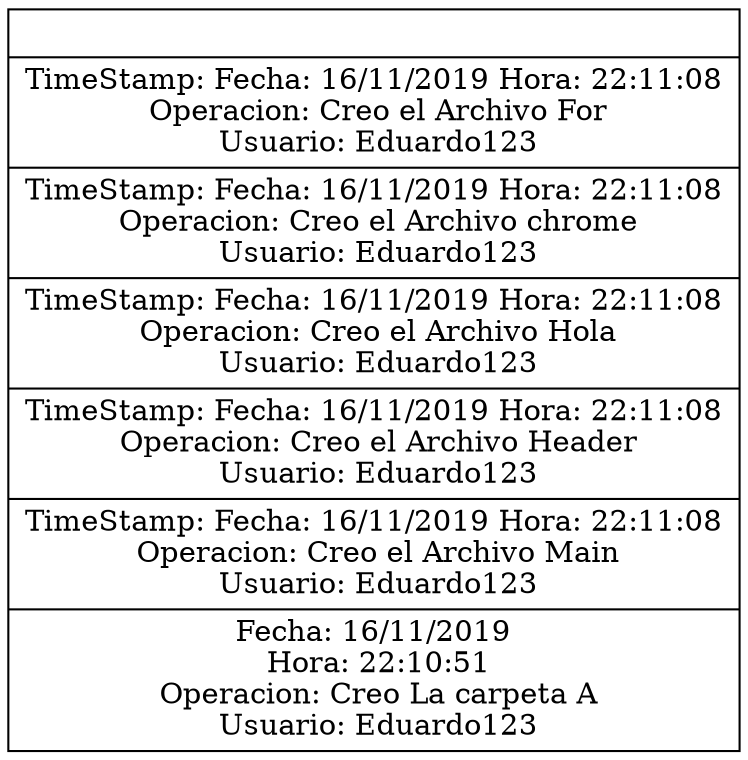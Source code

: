 digraph G{ rankdir=LR;
node [shape= record, width=.1,height=.1];

nodeTable [label = " 
|TimeStamp: Fecha: 16/11/2019 Hora: 22:11:08&#92;n Operacion:  Creo el Archivo For&#92;n  Usuario: Eduardo123
|TimeStamp: Fecha: 16/11/2019 Hora: 22:11:08&#92;n Operacion:  Creo el Archivo chrome&#92;n  Usuario: Eduardo123
|TimeStamp: Fecha: 16/11/2019 Hora: 22:11:08&#92;n Operacion:  Creo el Archivo Hola&#92;n  Usuario: Eduardo123
|TimeStamp: Fecha: 16/11/2019 Hora: 22:11:08&#92;n Operacion:  Creo el Archivo Header&#92;n  Usuario: Eduardo123
|TimeStamp: Fecha: 16/11/2019 Hora: 22:11:08&#92;n Operacion:  Creo el Archivo Main&#92;n  Usuario: Eduardo123
|Fecha: 16/11/2019&#92;n Hora: 22:10:51&#92;n Operacion:  Creo La carpeta A&#92;n  Usuario: Eduardo123
"];
}

